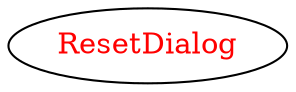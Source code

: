 digraph dependencyGraph {
 concentrate=true;
 ranksep="2.0";
 rankdir="LR"; 
 splines="ortho";
"ResetDialog" [fontcolor="red"];
}